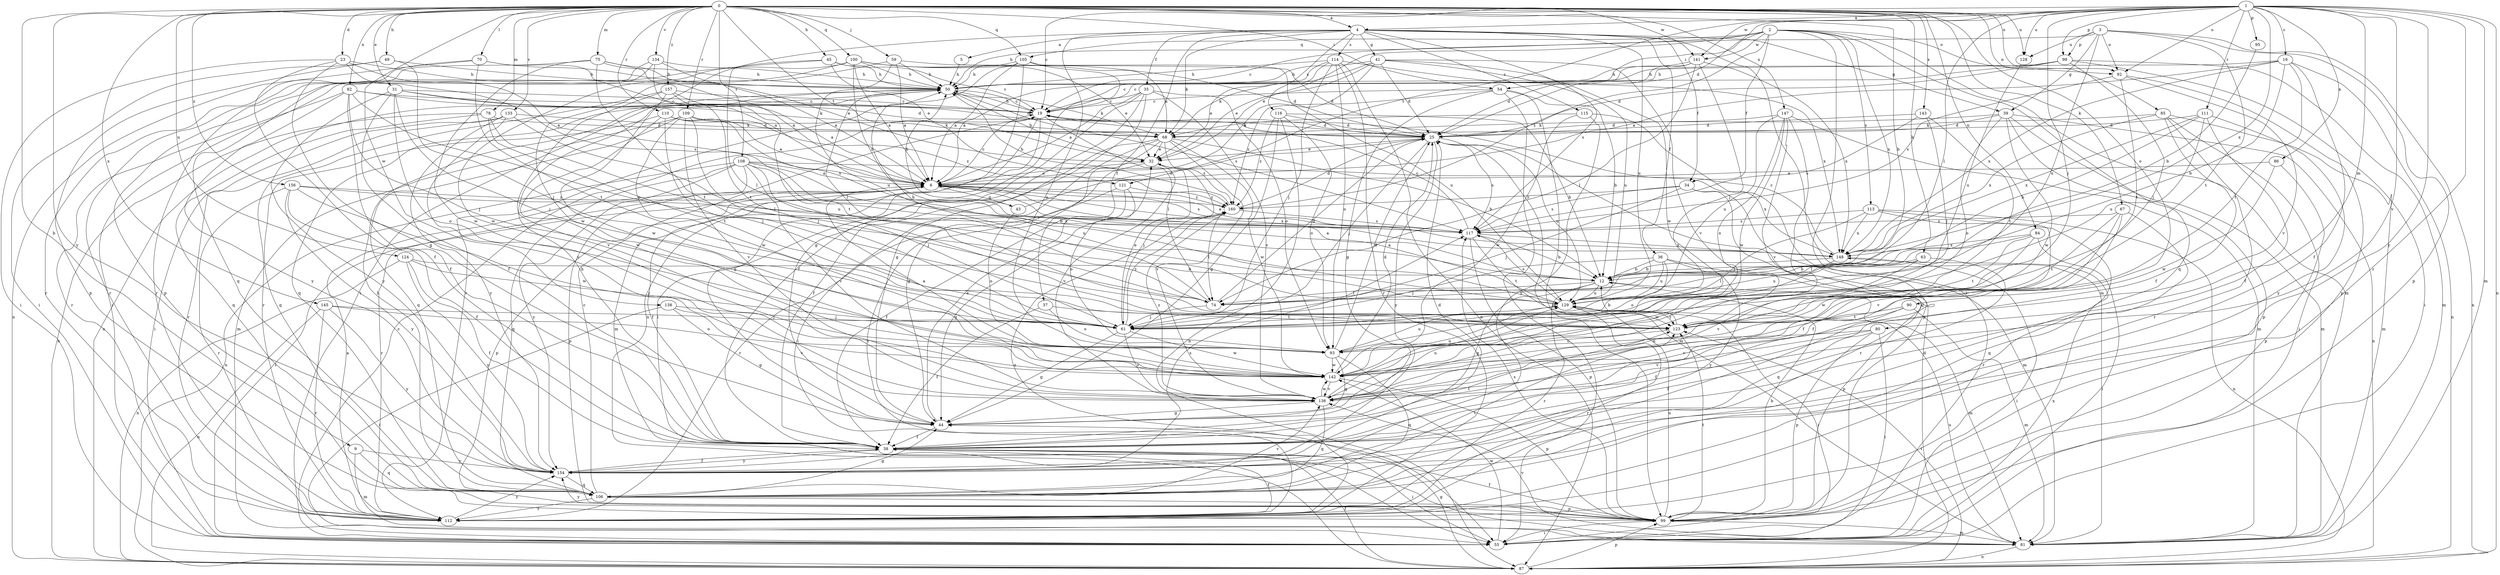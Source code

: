 strict digraph  {
0;
1;
2;
3;
4;
5;
6;
9;
12;
16;
19;
23;
25;
31;
32;
34;
35;
36;
37;
38;
39;
41;
43;
44;
45;
49;
50;
54;
55;
59;
61;
63;
67;
68;
70;
74;
75;
78;
80;
81;
82;
84;
85;
86;
87;
90;
92;
93;
95;
98;
99;
100;
105;
106;
108;
109;
110;
111;
112;
113;
114;
115;
116;
117;
121;
123;
124;
128;
129;
133;
134;
136;
138;
141;
142;
143;
145;
147;
148;
154;
156;
157;
160;
0 -> 4  [label=a];
0 -> 9  [label=b];
0 -> 12  [label=b];
0 -> 23  [label=d];
0 -> 31  [label=e];
0 -> 45  [label=h];
0 -> 49  [label=h];
0 -> 54  [label=i];
0 -> 59  [label=j];
0 -> 63  [label=k];
0 -> 67  [label=k];
0 -> 70  [label=l];
0 -> 75  [label=m];
0 -> 78  [label=m];
0 -> 82  [label=n];
0 -> 84  [label=n];
0 -> 85  [label=n];
0 -> 90  [label=o];
0 -> 92  [label=o];
0 -> 100  [label=q];
0 -> 105  [label=q];
0 -> 108  [label=r];
0 -> 109  [label=r];
0 -> 110  [label=r];
0 -> 121  [label=t];
0 -> 124  [label=u];
0 -> 128  [label=u];
0 -> 133  [label=v];
0 -> 134  [label=v];
0 -> 138  [label=w];
0 -> 141  [label=w];
0 -> 143  [label=x];
0 -> 145  [label=x];
0 -> 147  [label=x];
0 -> 154  [label=y];
0 -> 156  [label=z];
0 -> 157  [label=z];
1 -> 4  [label=a];
1 -> 16  [label=c];
1 -> 19  [label=c];
1 -> 25  [label=d];
1 -> 61  [label=j];
1 -> 74  [label=l];
1 -> 80  [label=m];
1 -> 81  [label=m];
1 -> 86  [label=n];
1 -> 87  [label=n];
1 -> 92  [label=o];
1 -> 95  [label=p];
1 -> 98  [label=p];
1 -> 111  [label=r];
1 -> 112  [label=r];
1 -> 121  [label=t];
1 -> 128  [label=u];
1 -> 136  [label=v];
1 -> 141  [label=w];
1 -> 148  [label=x];
1 -> 154  [label=y];
2 -> 19  [label=c];
2 -> 32  [label=e];
2 -> 34  [label=f];
2 -> 54  [label=i];
2 -> 55  [label=i];
2 -> 81  [label=m];
2 -> 92  [label=o];
2 -> 105  [label=q];
2 -> 106  [label=q];
2 -> 113  [label=s];
2 -> 141  [label=w];
2 -> 148  [label=x];
2 -> 160  [label=z];
3 -> 39  [label=g];
3 -> 50  [label=h];
3 -> 87  [label=n];
3 -> 92  [label=o];
3 -> 98  [label=p];
3 -> 99  [label=p];
3 -> 123  [label=t];
3 -> 128  [label=u];
3 -> 129  [label=u];
4 -> 5  [label=a];
4 -> 34  [label=f];
4 -> 35  [label=f];
4 -> 36  [label=f];
4 -> 37  [label=f];
4 -> 39  [label=g];
4 -> 41  [label=g];
4 -> 55  [label=i];
4 -> 68  [label=k];
4 -> 81  [label=m];
4 -> 93  [label=o];
4 -> 114  [label=s];
4 -> 115  [label=s];
4 -> 116  [label=s];
4 -> 117  [label=s];
4 -> 129  [label=u];
5 -> 50  [label=h];
6 -> 19  [label=c];
6 -> 38  [label=f];
6 -> 43  [label=g];
6 -> 55  [label=i];
6 -> 99  [label=p];
6 -> 112  [label=r];
6 -> 117  [label=s];
6 -> 148  [label=x];
6 -> 160  [label=z];
9 -> 81  [label=m];
9 -> 106  [label=q];
9 -> 154  [label=y];
12 -> 6  [label=a];
12 -> 44  [label=g];
12 -> 74  [label=l];
12 -> 81  [label=m];
12 -> 112  [label=r];
12 -> 129  [label=u];
16 -> 6  [label=a];
16 -> 12  [label=b];
16 -> 38  [label=f];
16 -> 50  [label=h];
16 -> 87  [label=n];
16 -> 123  [label=t];
16 -> 148  [label=x];
19 -> 25  [label=d];
19 -> 44  [label=g];
19 -> 50  [label=h];
19 -> 74  [label=l];
19 -> 81  [label=m];
23 -> 6  [label=a];
23 -> 38  [label=f];
23 -> 44  [label=g];
23 -> 50  [label=h];
23 -> 55  [label=i];
23 -> 117  [label=s];
25 -> 32  [label=e];
25 -> 61  [label=j];
25 -> 81  [label=m];
25 -> 117  [label=s];
25 -> 129  [label=u];
25 -> 154  [label=y];
31 -> 19  [label=c];
31 -> 25  [label=d];
31 -> 38  [label=f];
31 -> 61  [label=j];
31 -> 68  [label=k];
31 -> 93  [label=o];
31 -> 154  [label=y];
32 -> 6  [label=a];
32 -> 50  [label=h];
32 -> 61  [label=j];
32 -> 112  [label=r];
32 -> 136  [label=v];
34 -> 61  [label=j];
34 -> 81  [label=m];
34 -> 112  [label=r];
34 -> 117  [label=s];
34 -> 160  [label=z];
35 -> 6  [label=a];
35 -> 19  [label=c];
35 -> 38  [label=f];
35 -> 44  [label=g];
35 -> 55  [label=i];
35 -> 93  [label=o];
35 -> 136  [label=v];
36 -> 12  [label=b];
36 -> 61  [label=j];
36 -> 93  [label=o];
36 -> 99  [label=p];
36 -> 129  [label=u];
36 -> 154  [label=y];
37 -> 38  [label=f];
37 -> 93  [label=o];
37 -> 123  [label=t];
38 -> 50  [label=h];
38 -> 55  [label=i];
38 -> 123  [label=t];
38 -> 154  [label=y];
39 -> 25  [label=d];
39 -> 68  [label=k];
39 -> 81  [label=m];
39 -> 87  [label=n];
39 -> 93  [label=o];
39 -> 99  [label=p];
39 -> 142  [label=w];
41 -> 6  [label=a];
41 -> 25  [label=d];
41 -> 32  [label=e];
41 -> 50  [label=h];
41 -> 68  [label=k];
41 -> 129  [label=u];
41 -> 136  [label=v];
41 -> 142  [label=w];
43 -> 25  [label=d];
43 -> 50  [label=h];
43 -> 93  [label=o];
44 -> 32  [label=e];
44 -> 38  [label=f];
45 -> 19  [label=c];
45 -> 32  [label=e];
45 -> 50  [label=h];
45 -> 74  [label=l];
45 -> 99  [label=p];
49 -> 50  [label=h];
49 -> 55  [label=i];
49 -> 61  [label=j];
49 -> 99  [label=p];
50 -> 19  [label=c];
50 -> 68  [label=k];
50 -> 74  [label=l];
50 -> 87  [label=n];
50 -> 106  [label=q];
50 -> 117  [label=s];
54 -> 12  [label=b];
54 -> 19  [label=c];
54 -> 44  [label=g];
54 -> 55  [label=i];
54 -> 99  [label=p];
54 -> 160  [label=z];
55 -> 19  [label=c];
55 -> 142  [label=w];
55 -> 148  [label=x];
59 -> 6  [label=a];
59 -> 25  [label=d];
59 -> 50  [label=h];
59 -> 129  [label=u];
59 -> 142  [label=w];
61 -> 32  [label=e];
61 -> 44  [label=g];
61 -> 136  [label=v];
61 -> 142  [label=w];
61 -> 160  [label=z];
63 -> 12  [label=b];
63 -> 74  [label=l];
63 -> 106  [label=q];
63 -> 129  [label=u];
63 -> 136  [label=v];
67 -> 38  [label=f];
67 -> 106  [label=q];
67 -> 117  [label=s];
67 -> 123  [label=t];
67 -> 136  [label=v];
68 -> 12  [label=b];
68 -> 32  [label=e];
68 -> 38  [label=f];
68 -> 44  [label=g];
68 -> 55  [label=i];
68 -> 136  [label=v];
68 -> 142  [label=w];
68 -> 160  [label=z];
70 -> 6  [label=a];
70 -> 50  [label=h];
70 -> 87  [label=n];
70 -> 112  [label=r];
70 -> 123  [label=t];
74 -> 25  [label=d];
74 -> 50  [label=h];
74 -> 61  [label=j];
75 -> 6  [label=a];
75 -> 32  [label=e];
75 -> 50  [label=h];
75 -> 112  [label=r];
75 -> 123  [label=t];
75 -> 142  [label=w];
78 -> 25  [label=d];
78 -> 74  [label=l];
78 -> 87  [label=n];
78 -> 106  [label=q];
78 -> 123  [label=t];
80 -> 38  [label=f];
80 -> 55  [label=i];
80 -> 93  [label=o];
80 -> 99  [label=p];
80 -> 136  [label=v];
81 -> 87  [label=n];
81 -> 129  [label=u];
81 -> 136  [label=v];
82 -> 19  [label=c];
82 -> 25  [label=d];
82 -> 38  [label=f];
82 -> 61  [label=j];
82 -> 112  [label=r];
82 -> 129  [label=u];
82 -> 154  [label=y];
84 -> 55  [label=i];
84 -> 74  [label=l];
84 -> 123  [label=t];
84 -> 142  [label=w];
84 -> 148  [label=x];
85 -> 38  [label=f];
85 -> 55  [label=i];
85 -> 68  [label=k];
85 -> 81  [label=m];
85 -> 112  [label=r];
85 -> 148  [label=x];
86 -> 6  [label=a];
86 -> 99  [label=p];
86 -> 142  [label=w];
87 -> 25  [label=d];
87 -> 38  [label=f];
87 -> 44  [label=g];
87 -> 99  [label=p];
87 -> 123  [label=t];
90 -> 38  [label=f];
90 -> 81  [label=m];
90 -> 123  [label=t];
90 -> 136  [label=v];
92 -> 99  [label=p];
92 -> 117  [label=s];
92 -> 123  [label=t];
92 -> 136  [label=v];
93 -> 25  [label=d];
93 -> 44  [label=g];
93 -> 106  [label=q];
93 -> 129  [label=u];
93 -> 142  [label=w];
95 -> 12  [label=b];
98 -> 19  [label=c];
98 -> 25  [label=d];
98 -> 50  [label=h];
98 -> 55  [label=i];
98 -> 61  [label=j];
98 -> 81  [label=m];
99 -> 12  [label=b];
99 -> 38  [label=f];
99 -> 55  [label=i];
99 -> 81  [label=m];
99 -> 117  [label=s];
99 -> 123  [label=t];
99 -> 129  [label=u];
99 -> 154  [label=y];
100 -> 6  [label=a];
100 -> 25  [label=d];
100 -> 32  [label=e];
100 -> 50  [label=h];
100 -> 55  [label=i];
100 -> 68  [label=k];
100 -> 117  [label=s];
100 -> 142  [label=w];
105 -> 6  [label=a];
105 -> 44  [label=g];
105 -> 50  [label=h];
105 -> 87  [label=n];
105 -> 112  [label=r];
105 -> 129  [label=u];
106 -> 19  [label=c];
106 -> 44  [label=g];
106 -> 50  [label=h];
106 -> 99  [label=p];
106 -> 112  [label=r];
106 -> 123  [label=t];
106 -> 136  [label=v];
108 -> 6  [label=a];
108 -> 12  [label=b];
108 -> 61  [label=j];
108 -> 87  [label=n];
108 -> 99  [label=p];
108 -> 106  [label=q];
108 -> 129  [label=u];
108 -> 136  [label=v];
108 -> 148  [label=x];
108 -> 154  [label=y];
109 -> 61  [label=j];
109 -> 68  [label=k];
109 -> 81  [label=m];
109 -> 106  [label=q];
109 -> 136  [label=v];
109 -> 142  [label=w];
109 -> 160  [label=z];
110 -> 6  [label=a];
110 -> 25  [label=d];
110 -> 61  [label=j];
110 -> 106  [label=q];
110 -> 117  [label=s];
110 -> 142  [label=w];
111 -> 12  [label=b];
111 -> 25  [label=d];
111 -> 38  [label=f];
111 -> 129  [label=u];
111 -> 148  [label=x];
111 -> 154  [label=y];
112 -> 6  [label=a];
112 -> 38  [label=f];
112 -> 154  [label=y];
112 -> 160  [label=z];
113 -> 38  [label=f];
113 -> 61  [label=j];
113 -> 87  [label=n];
113 -> 112  [label=r];
113 -> 117  [label=s];
113 -> 148  [label=x];
114 -> 6  [label=a];
114 -> 32  [label=e];
114 -> 50  [label=h];
114 -> 61  [label=j];
114 -> 87  [label=n];
114 -> 93  [label=o];
114 -> 112  [label=r];
114 -> 148  [label=x];
115 -> 68  [label=k];
115 -> 99  [label=p];
115 -> 142  [label=w];
115 -> 154  [label=y];
116 -> 12  [label=b];
116 -> 25  [label=d];
116 -> 44  [label=g];
116 -> 87  [label=n];
116 -> 93  [label=o];
116 -> 160  [label=z];
117 -> 6  [label=a];
117 -> 12  [label=b];
117 -> 19  [label=c];
117 -> 99  [label=p];
117 -> 123  [label=t];
117 -> 148  [label=x];
121 -> 38  [label=f];
121 -> 93  [label=o];
121 -> 112  [label=r];
121 -> 160  [label=z];
123 -> 12  [label=b];
123 -> 93  [label=o];
124 -> 12  [label=b];
124 -> 38  [label=f];
124 -> 61  [label=j];
124 -> 87  [label=n];
124 -> 154  [label=y];
128 -> 129  [label=u];
129 -> 6  [label=a];
129 -> 55  [label=i];
129 -> 112  [label=r];
129 -> 117  [label=s];
129 -> 123  [label=t];
133 -> 55  [label=i];
133 -> 68  [label=k];
133 -> 112  [label=r];
133 -> 129  [label=u];
133 -> 136  [label=v];
133 -> 154  [label=y];
134 -> 6  [label=a];
134 -> 50  [label=h];
134 -> 106  [label=q];
134 -> 112  [label=r];
134 -> 123  [label=t];
136 -> 44  [label=g];
136 -> 106  [label=q];
136 -> 129  [label=u];
136 -> 142  [label=w];
136 -> 160  [label=z];
138 -> 44  [label=g];
138 -> 55  [label=i];
138 -> 61  [label=j];
138 -> 136  [label=v];
141 -> 19  [label=c];
141 -> 25  [label=d];
141 -> 50  [label=h];
141 -> 61  [label=j];
141 -> 74  [label=l];
141 -> 148  [label=x];
142 -> 6  [label=a];
142 -> 25  [label=d];
142 -> 99  [label=p];
142 -> 129  [label=u];
142 -> 136  [label=v];
143 -> 25  [label=d];
143 -> 61  [label=j];
143 -> 117  [label=s];
143 -> 123  [label=t];
145 -> 61  [label=j];
145 -> 87  [label=n];
145 -> 93  [label=o];
145 -> 112  [label=r];
145 -> 154  [label=y];
147 -> 25  [label=d];
147 -> 81  [label=m];
147 -> 93  [label=o];
147 -> 106  [label=q];
147 -> 129  [label=u];
147 -> 136  [label=v];
147 -> 142  [label=w];
148 -> 12  [label=b];
148 -> 19  [label=c];
148 -> 55  [label=i];
148 -> 142  [label=w];
154 -> 25  [label=d];
154 -> 38  [label=f];
154 -> 106  [label=q];
154 -> 117  [label=s];
156 -> 38  [label=f];
156 -> 112  [label=r];
156 -> 142  [label=w];
156 -> 148  [label=x];
156 -> 154  [label=y];
156 -> 160  [label=z];
157 -> 6  [label=a];
157 -> 19  [label=c];
157 -> 112  [label=r];
157 -> 123  [label=t];
157 -> 136  [label=v];
157 -> 142  [label=w];
160 -> 25  [label=d];
160 -> 44  [label=g];
160 -> 50  [label=h];
160 -> 74  [label=l];
160 -> 117  [label=s];
}
